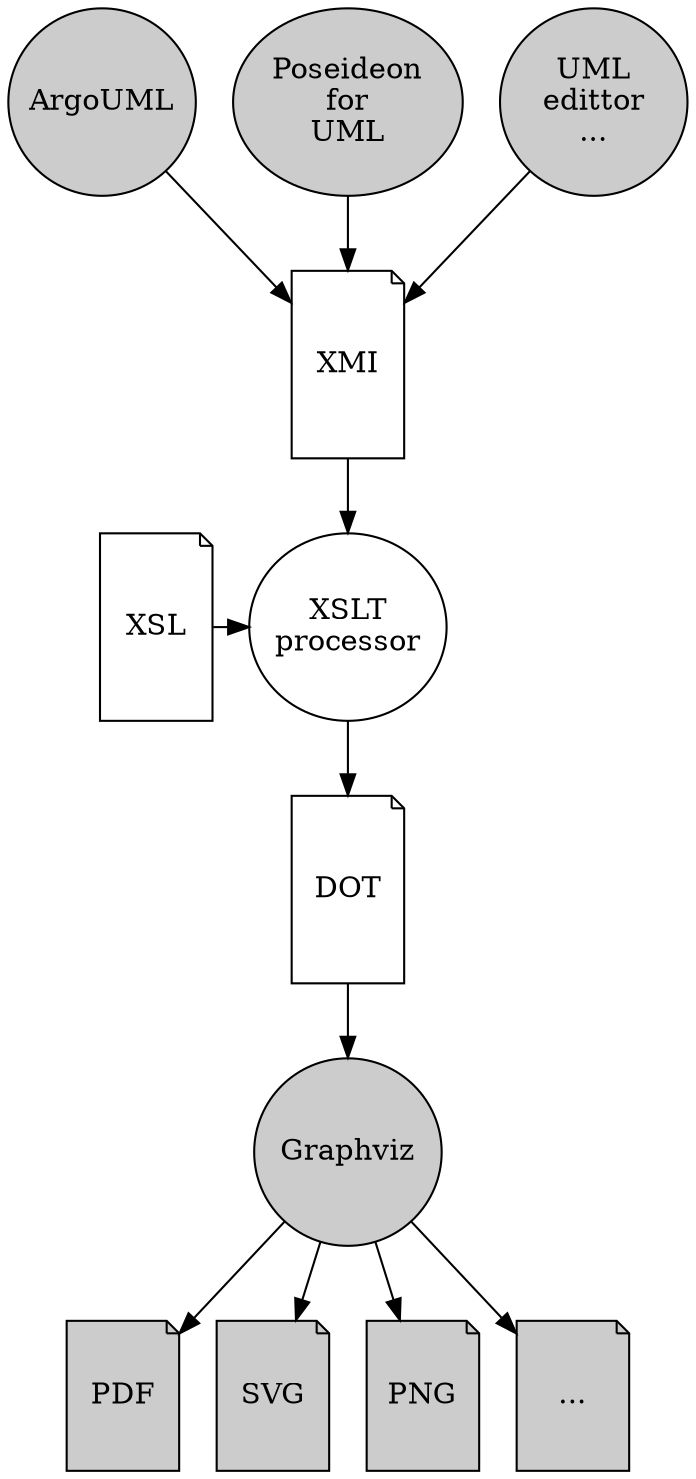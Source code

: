 digraph "flowchart" {
	node [width=1.25 height=1.25 ]
	xmi [shape="note" label="XMI" width=.75 ]
	dot [shape="note" label="DOT" width=.75 ]
	xsl [shape="note" label="XSL" width=.75 ]
	pdf [shape="note" label="PDF" width=.75 height=1 style=filled fillcolor="#cccccc" ]
	svg [shape="note" label="SVG" width=.75 height=1 style=filled fillcolor="#cccccc" ]
	png [shape="note" label="PNG" width=.75 height=1 style=filled fillcolor="#cccccc" ]
	misc [shape="note" label="..." width=.75 height=1 style=filled fillcolor="#cccccc" ]
	xslt [label="XSLT\nprocessor" ]
	graphviz [label="Graphviz" style=filled fillcolor="#cccccc" ]
	argouml [label="ArgoUML" style=filled fillcolor="#cccccc" ]
	poseideon [label="Poseideon\nfor\nUML" style=filled fillcolor="#cccccc" ]
	other [label="UML\nedittor\n..." style=filled fillcolor="#cccccc" ]
	argouml -> xmi
	poseideon -> xmi
	other -> xmi
	xmi -> xslt
	xsl -> xslt
	xslt -> dot
	dot -> graphviz
	graphviz -> pdf
	graphviz -> svg
	graphviz -> png
	graphviz -> misc

	{rank=same xsl xslt }
}

